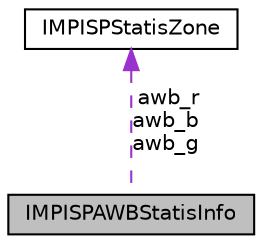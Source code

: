 digraph "IMPISPAWBStatisInfo"
{
 // LATEX_PDF_SIZE
  edge [fontname="Helvetica",fontsize="10",labelfontname="Helvetica",labelfontsize="10"];
  node [fontname="Helvetica",fontsize="10",shape=record];
  Node1 [label="IMPISPAWBStatisInfo",height=0.2,width=0.4,color="black", fillcolor="grey75", style="filled", fontcolor="black",tooltip="AWB统计信息"];
  Node2 -> Node1 [dir="back",color="darkorchid3",fontsize="10",style="dashed",label=" awb_r\nawb_b\nawb_g" ,fontname="Helvetica"];
  Node2 [label="IMPISPStatisZone",height=0.2,width=0.4,color="black", fillcolor="white", style="filled",URL="$struct_i_m_p_i_s_p_statis_zone.html",tooltip="各区域统计信息"];
}
